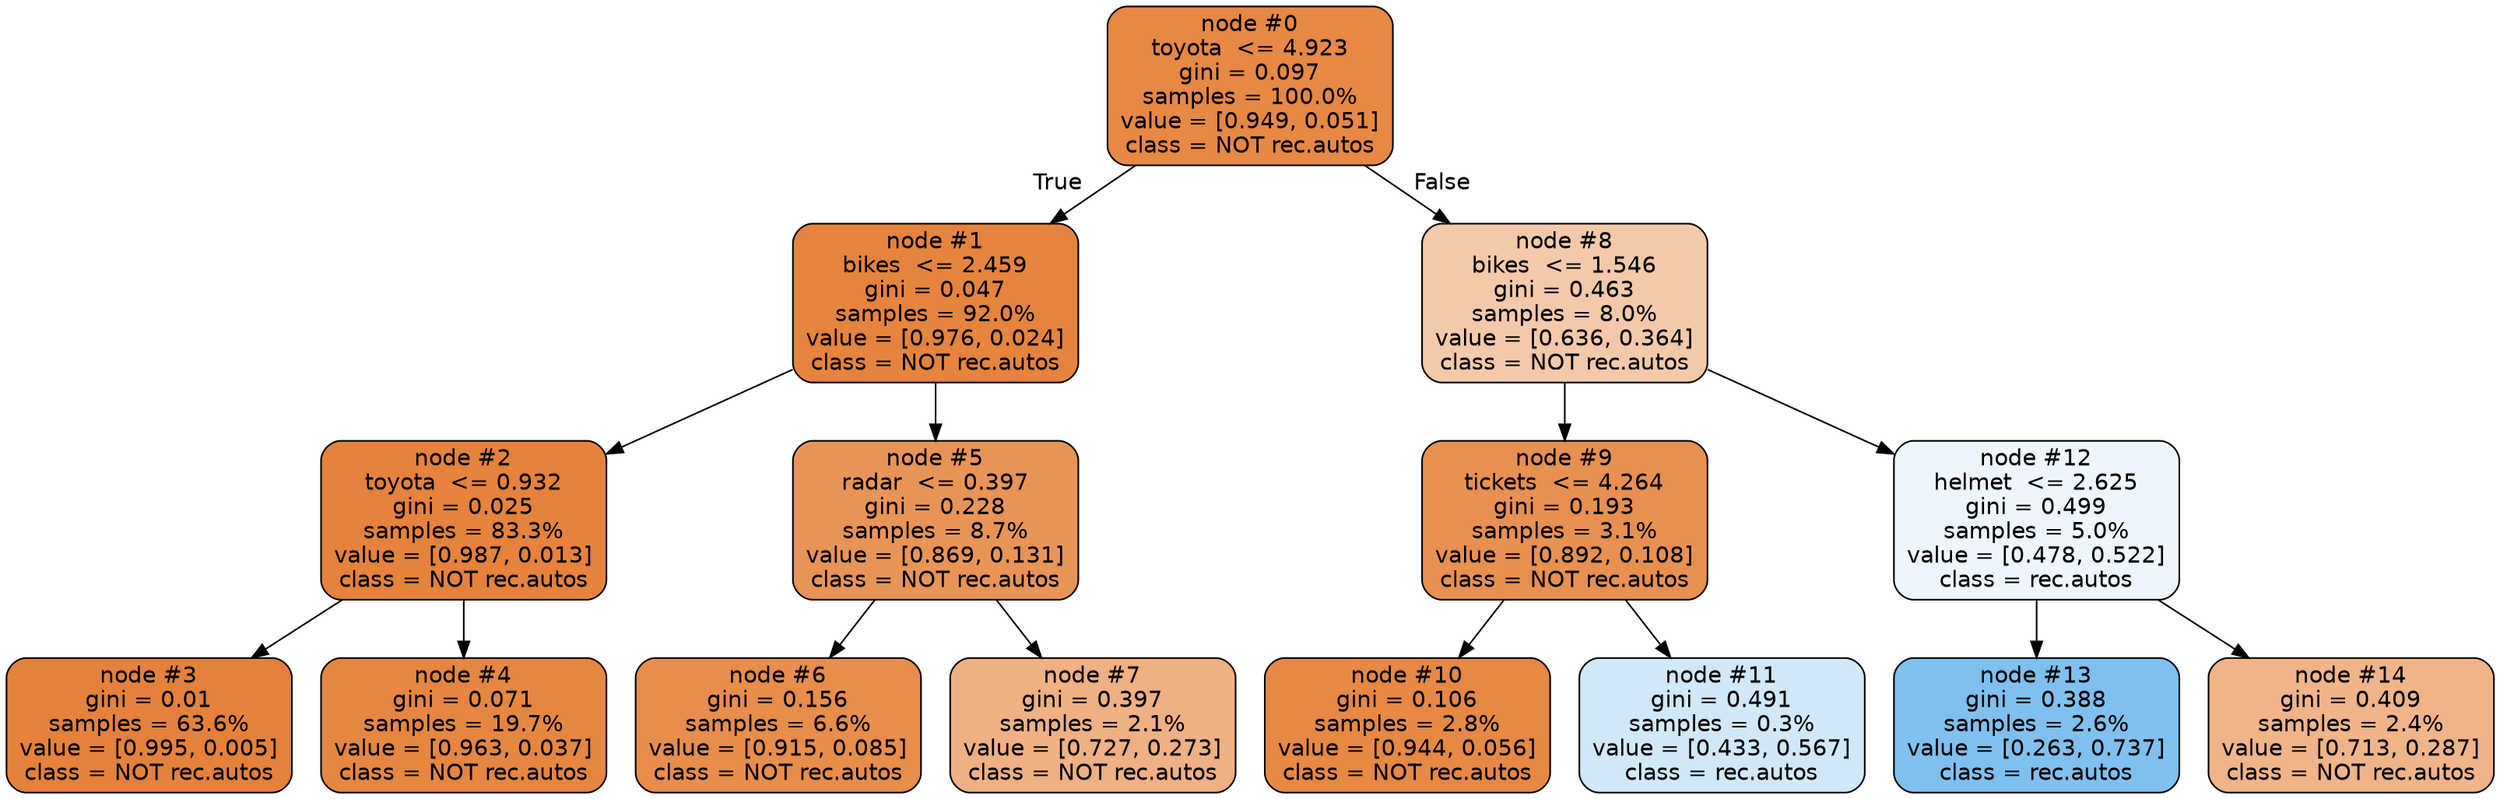 digraph Tree {
node [shape=box, style="filled, rounded", color="black", fontname=helvetica] ;
edge [fontname=helvetica] ;
0 [label="node #0\ntoyota  <= 4.923\ngini = 0.097\nsamples = 100.0%\nvalue = [0.949, 0.051]\nclass = NOT rec.autos", fillcolor="#e58139f1"] ;
1 [label="node #1\nbikes  <= 2.459\ngini = 0.047\nsamples = 92.0%\nvalue = [0.976, 0.024]\nclass = NOT rec.autos", fillcolor="#e58139f9"] ;
0 -> 1 [labeldistance=2.5, labelangle=45, headlabel="True"] ;
2 [label="node #2\ntoyota  <= 0.932\ngini = 0.025\nsamples = 83.3%\nvalue = [0.987, 0.013]\nclass = NOT rec.autos", fillcolor="#e58139fc"] ;
1 -> 2 ;
3 [label="node #3\ngini = 0.01\nsamples = 63.6%\nvalue = [0.995, 0.005]\nclass = NOT rec.autos", fillcolor="#e58139fe"] ;
2 -> 3 ;
4 [label="node #4\ngini = 0.071\nsamples = 19.7%\nvalue = [0.963, 0.037]\nclass = NOT rec.autos", fillcolor="#e58139f5"] ;
2 -> 4 ;
5 [label="node #5\nradar  <= 0.397\ngini = 0.228\nsamples = 8.7%\nvalue = [0.869, 0.131]\nclass = NOT rec.autos", fillcolor="#e58139d8"] ;
1 -> 5 ;
6 [label="node #6\ngini = 0.156\nsamples = 6.6%\nvalue = [0.915, 0.085]\nclass = NOT rec.autos", fillcolor="#e58139e7"] ;
5 -> 6 ;
7 [label="node #7\ngini = 0.397\nsamples = 2.1%\nvalue = [0.727, 0.273]\nclass = NOT rec.autos", fillcolor="#e581399f"] ;
5 -> 7 ;
8 [label="node #8\nbikes  <= 1.546\ngini = 0.463\nsamples = 8.0%\nvalue = [0.636, 0.364]\nclass = NOT rec.autos", fillcolor="#e581396d"] ;
0 -> 8 [labeldistance=2.5, labelangle=-45, headlabel="False"] ;
9 [label="node #9\ntickets  <= 4.264\ngini = 0.193\nsamples = 3.1%\nvalue = [0.892, 0.108]\nclass = NOT rec.autos", fillcolor="#e58139e0"] ;
8 -> 9 ;
10 [label="node #10\ngini = 0.106\nsamples = 2.8%\nvalue = [0.944, 0.056]\nclass = NOT rec.autos", fillcolor="#e58139f0"] ;
9 -> 10 ;
11 [label="node #11\ngini = 0.491\nsamples = 0.3%\nvalue = [0.433, 0.567]\nclass = rec.autos", fillcolor="#399de53c"] ;
9 -> 11 ;
12 [label="node #12\nhelmet  <= 2.625\ngini = 0.499\nsamples = 5.0%\nvalue = [0.478, 0.522]\nclass = rec.autos", fillcolor="#399de515"] ;
8 -> 12 ;
13 [label="node #13\ngini = 0.388\nsamples = 2.6%\nvalue = [0.263, 0.737]\nclass = rec.autos", fillcolor="#399de5a4"] ;
12 -> 13 ;
14 [label="node #14\ngini = 0.409\nsamples = 2.4%\nvalue = [0.713, 0.287]\nclass = NOT rec.autos", fillcolor="#e5813998"] ;
12 -> 14 ;
}